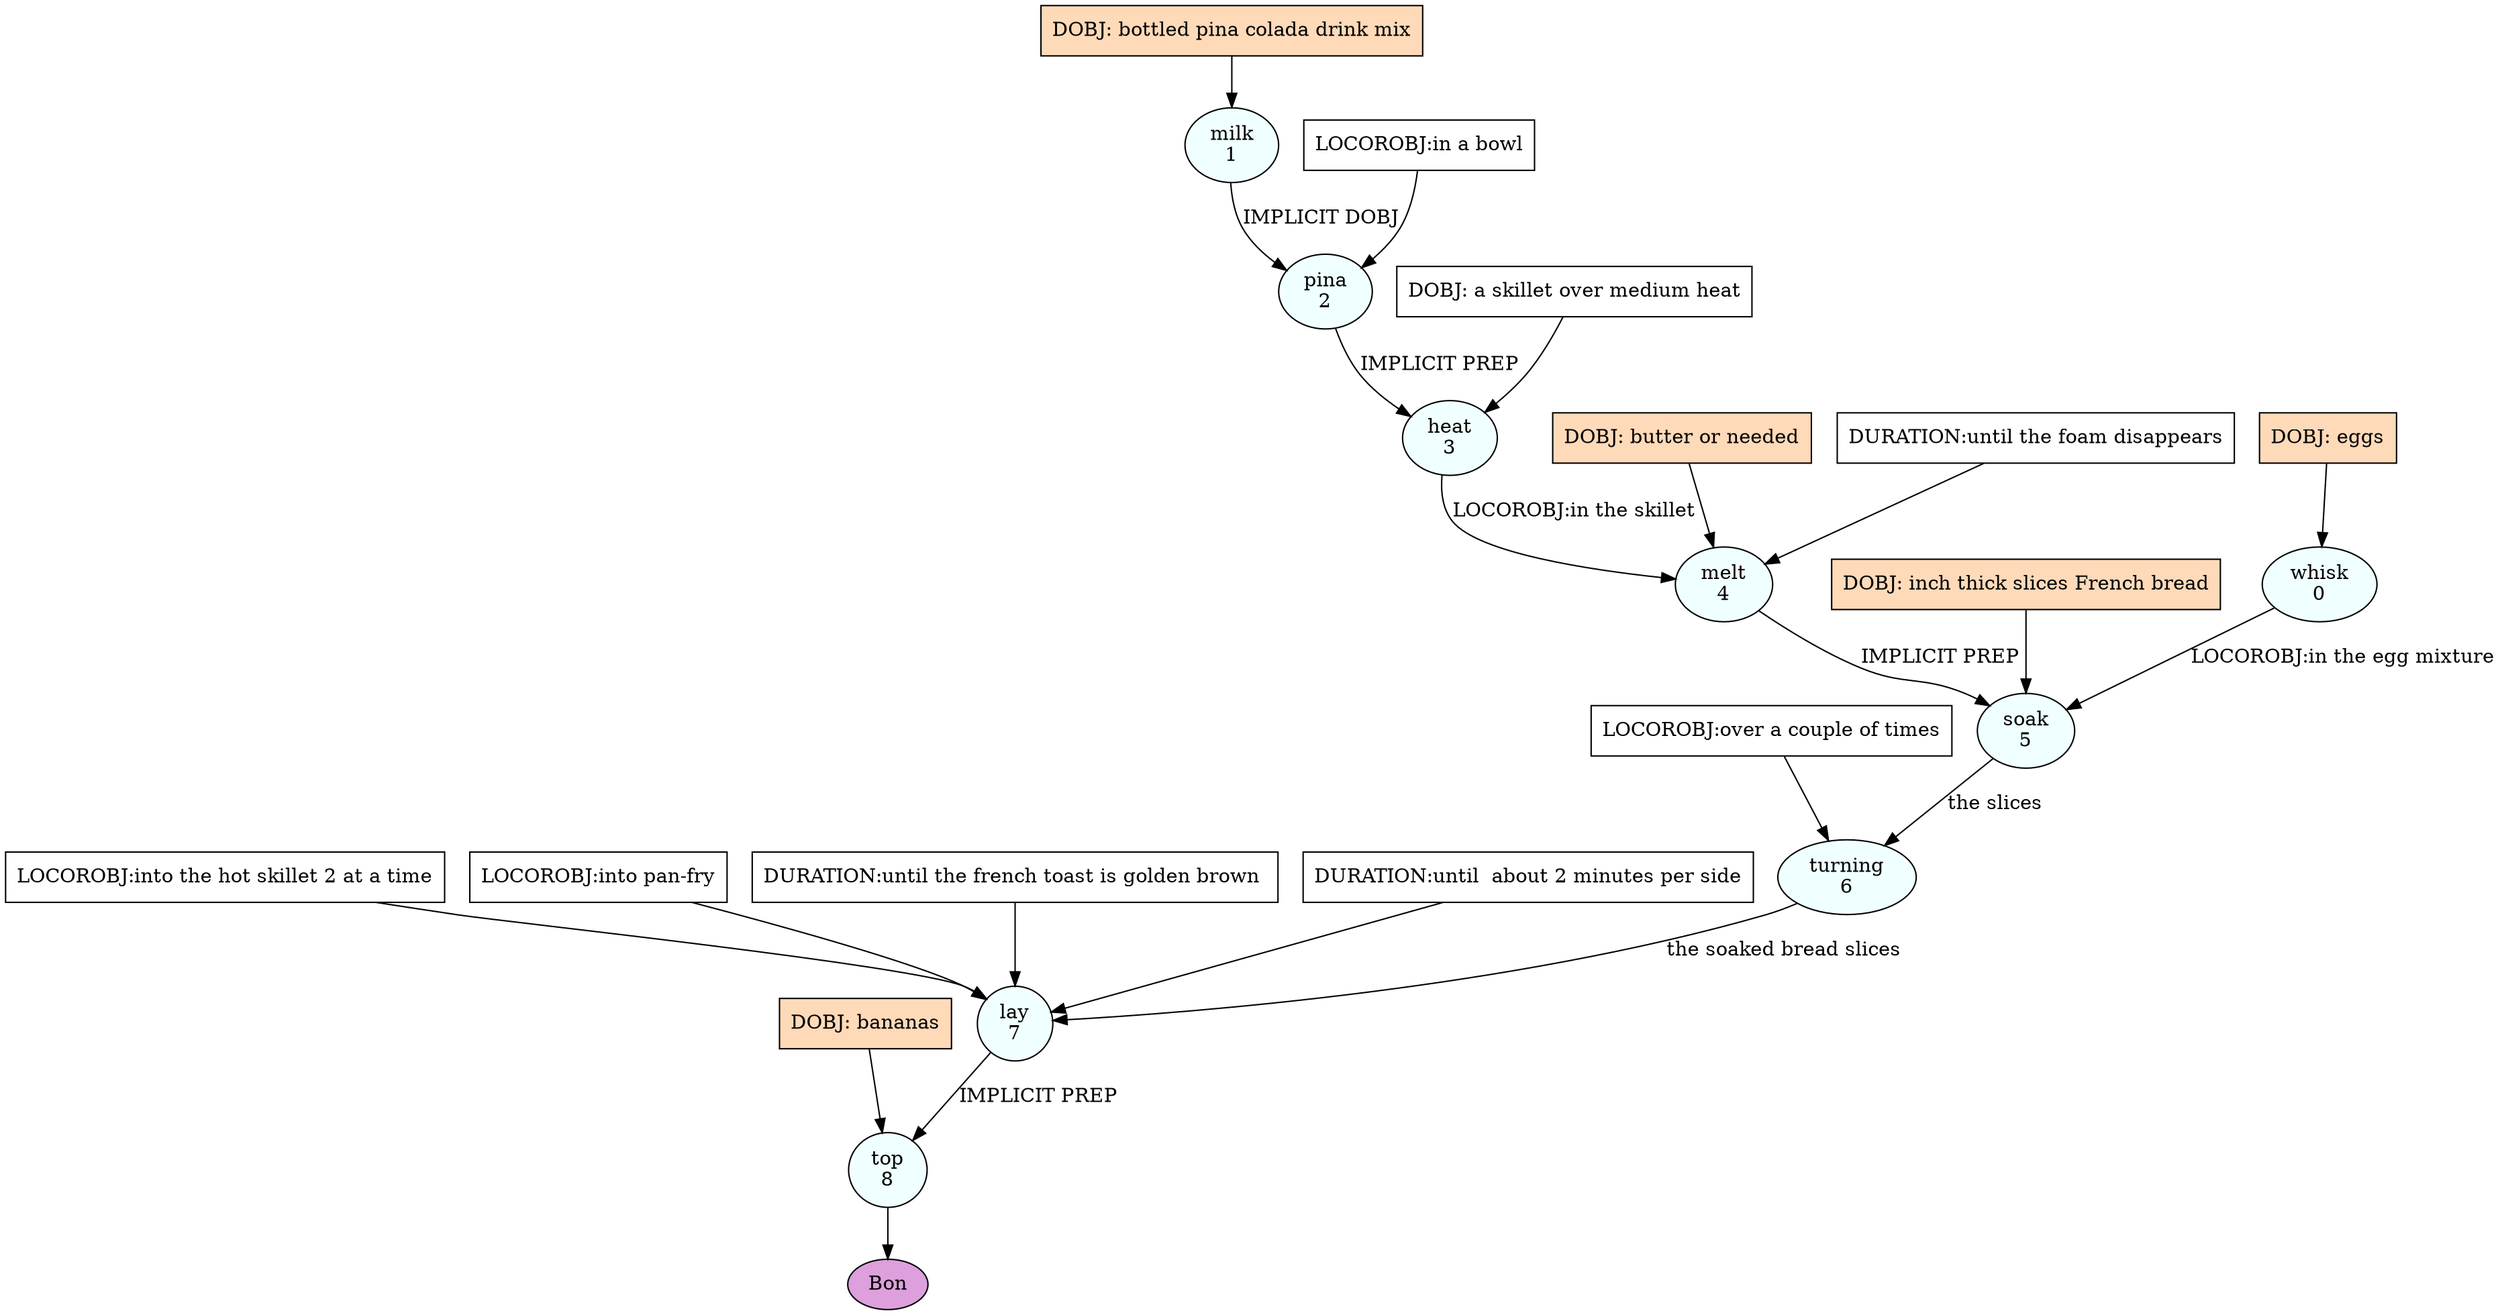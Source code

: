 digraph recipe {
E0[label="whisk
0", shape=oval, style=filled, fillcolor=azure]
E1[label="milk
1", shape=oval, style=filled, fillcolor=azure]
E2[label="pina
2", shape=oval, style=filled, fillcolor=azure]
E3[label="heat
3", shape=oval, style=filled, fillcolor=azure]
E4[label="melt
4", shape=oval, style=filled, fillcolor=azure]
E5[label="soak
5", shape=oval, style=filled, fillcolor=azure]
E6[label="turning
6", shape=oval, style=filled, fillcolor=azure]
E7[label="lay
7", shape=oval, style=filled, fillcolor=azure]
E8[label="top
8", shape=oval, style=filled, fillcolor=azure]
D0[label="DOBJ: eggs", shape=box, style=filled, fillcolor=peachpuff]
D0 -> E0
D1[label="DOBJ: bottled pina colada drink mix", shape=box, style=filled, fillcolor=peachpuff]
D1 -> E1
E1 -> E2 [label="IMPLICIT DOBJ"]
P2_0_0[label="LOCOROBJ:in a bowl", shape=box, style=filled, fillcolor=white]
P2_0_0 -> E2
D3_0[label="DOBJ: a skillet over medium heat", shape=box, style=filled, fillcolor=white]
D3_0 -> E3
E2 -> E3 [label="IMPLICIT PREP"]
D4_ing[label="DOBJ: butter or needed", shape=box, style=filled, fillcolor=peachpuff]
D4_ing -> E4
E3 -> E4 [label="LOCOROBJ:in the skillet"]
P4_1_0[label="DURATION:until the foam disappears", shape=box, style=filled, fillcolor=white]
P4_1_0 -> E4
D5_ing[label="DOBJ: inch thick slices French bread", shape=box, style=filled, fillcolor=peachpuff]
D5_ing -> E5
E4 -> E5 [label="IMPLICIT PREP"]
E0 -> E5 [label="LOCOROBJ:in the egg mixture"]
E5 -> E6 [label="the slices"]
P6_0_0[label="LOCOROBJ:over a couple of times", shape=box, style=filled, fillcolor=white]
P6_0_0 -> E6
E6 -> E7 [label="the soaked bread slices"]
P7_0_0[label="LOCOROBJ:into the hot skillet 2 at a time", shape=box, style=filled, fillcolor=white]
P7_0_0 -> E7
P7_0_1[label="LOCOROBJ:into pan-fry", shape=box, style=filled, fillcolor=white]
P7_0_1 -> E7
P7_1_0[label="DURATION:until the french toast is golden brown ", shape=box, style=filled, fillcolor=white]
P7_1_0 -> E7
P7_1_1[label="DURATION:until  about 2 minutes per side", shape=box, style=filled, fillcolor=white]
P7_1_1 -> E7
D8_ing[label="DOBJ: bananas", shape=box, style=filled, fillcolor=peachpuff]
D8_ing -> E8
E7 -> E8 [label="IMPLICIT PREP"]
EOR[label="Bon", shape=oval, style=filled, fillcolor=plum]
E8 -> EOR
}
